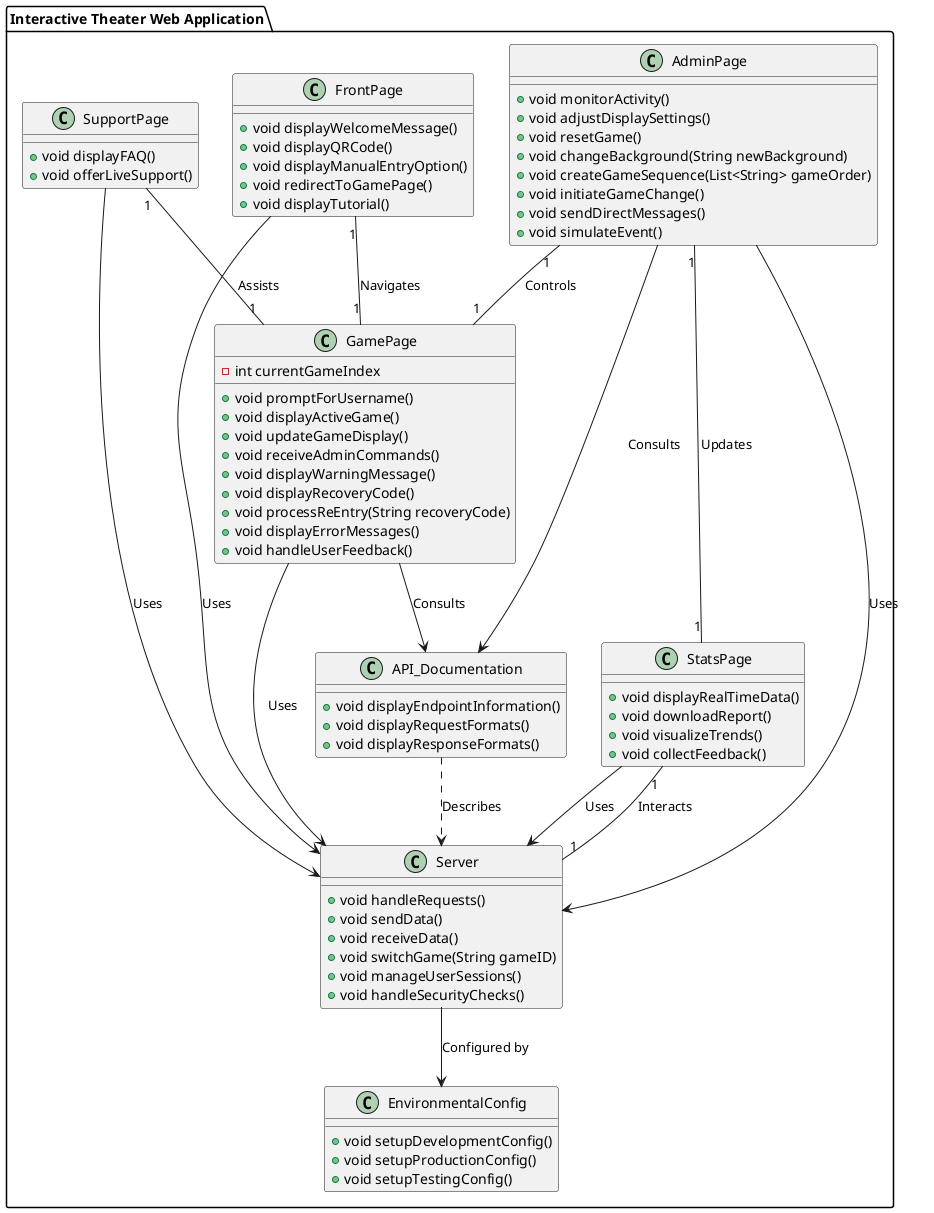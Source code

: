 @startuml

package "Interactive Theater Web Application" {

    class FrontPage {
        +void displayWelcomeMessage()
        +void displayQRCode()
        +void displayManualEntryOption()
        +void redirectToGamePage()
        +void displayTutorial()
    }

    class GamePage {
        -int currentGameIndex
        +void promptForUsername()
        +void displayActiveGame()
        +void updateGameDisplay()
        +void receiveAdminCommands()
        +void displayWarningMessage()
        +void displayRecoveryCode()
        +void processReEntry(String recoveryCode)
        +void displayErrorMessages()
        +void handleUserFeedback()
    }

    class AdminPage {
        +void monitorActivity()
        +void adjustDisplaySettings()
        +void resetGame()
        +void changeBackground(String newBackground)
        +void createGameSequence(List<String> gameOrder)
        +void initiateGameChange()
        +void sendDirectMessages()
        +void simulateEvent()
    }

    class StatsPage {
        +void displayRealTimeData()
        +void downloadReport()
        +void visualizeTrends()
        +void collectFeedback()
    }

    class SupportPage {
        +void displayFAQ()
        +void offerLiveSupport()
    }

    class Server {
        +void handleRequests()
        +void sendData()
        +void receiveData()
        +void switchGame(String gameID)
        +void manageUserSessions()
        +void handleSecurityChecks()
    }

    class API_Documentation {
        +void displayEndpointInformation()
        +void displayRequestFormats()
        +void displayResponseFormats()
    }

    class EnvironmentalConfig {
        +void setupDevelopmentConfig()
        +void setupProductionConfig()
        +void setupTestingConfig()
    }

    FrontPage --> Server : Uses
    GamePage --> Server : Uses
    AdminPage --> Server : Uses
    StatsPage --> Server : Uses
    SupportPage --> Server : Uses
    FrontPage "1" -- "1" GamePage : Navigates
    AdminPage "1" -- "1" GamePage : Controls
    AdminPage "1" -- "1" StatsPage : Updates
    StatsPage "1" -- "1" Server : Interacts
    SupportPage "1" -- "1" GamePage : Assists
    GamePage --> API_Documentation : Consults
    AdminPage --> API_Documentation : Consults
    API_Documentation ..> Server : Describes
    Server --> EnvironmentalConfig : Configured by

}

@enduml